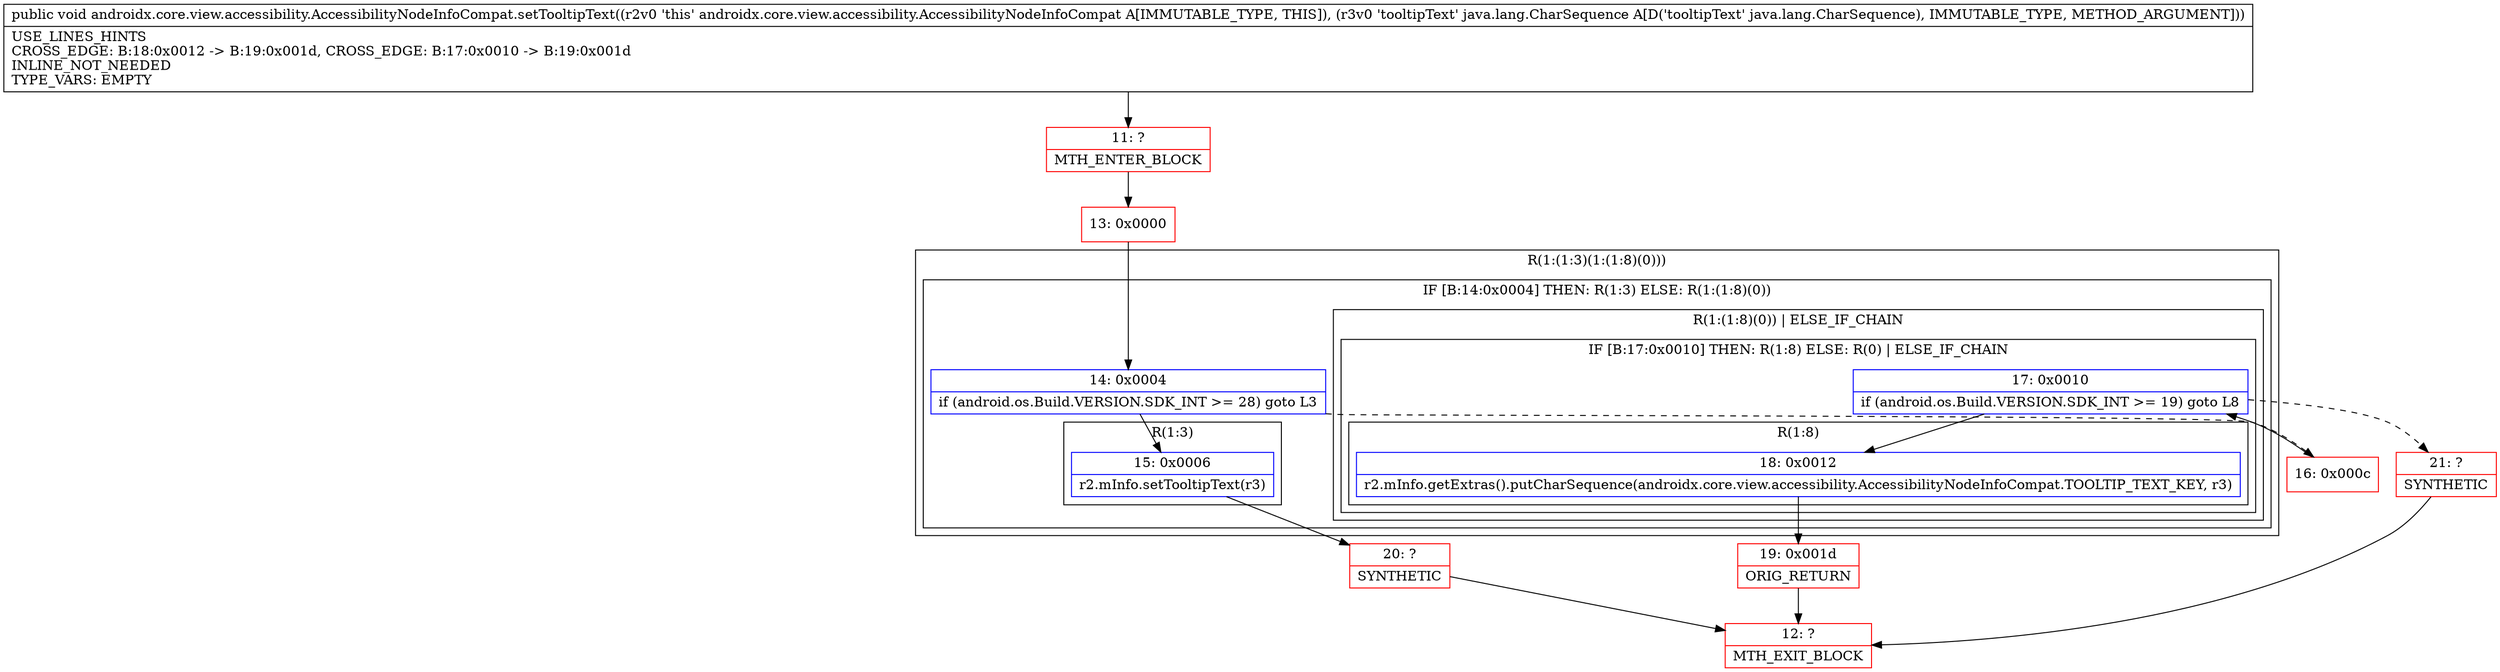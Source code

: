 digraph "CFG forandroidx.core.view.accessibility.AccessibilityNodeInfoCompat.setTooltipText(Ljava\/lang\/CharSequence;)V" {
subgraph cluster_Region_1858016137 {
label = "R(1:(1:3)(1:(1:8)(0)))";
node [shape=record,color=blue];
subgraph cluster_IfRegion_1665013074 {
label = "IF [B:14:0x0004] THEN: R(1:3) ELSE: R(1:(1:8)(0))";
node [shape=record,color=blue];
Node_14 [shape=record,label="{14\:\ 0x0004|if (android.os.Build.VERSION.SDK_INT \>= 28) goto L3\l}"];
subgraph cluster_Region_1882251533 {
label = "R(1:3)";
node [shape=record,color=blue];
Node_15 [shape=record,label="{15\:\ 0x0006|r2.mInfo.setTooltipText(r3)\l}"];
}
subgraph cluster_Region_2042414672 {
label = "R(1:(1:8)(0)) | ELSE_IF_CHAIN\l";
node [shape=record,color=blue];
subgraph cluster_IfRegion_1871290805 {
label = "IF [B:17:0x0010] THEN: R(1:8) ELSE: R(0) | ELSE_IF_CHAIN\l";
node [shape=record,color=blue];
Node_17 [shape=record,label="{17\:\ 0x0010|if (android.os.Build.VERSION.SDK_INT \>= 19) goto L8\l}"];
subgraph cluster_Region_2081336723 {
label = "R(1:8)";
node [shape=record,color=blue];
Node_18 [shape=record,label="{18\:\ 0x0012|r2.mInfo.getExtras().putCharSequence(androidx.core.view.accessibility.AccessibilityNodeInfoCompat.TOOLTIP_TEXT_KEY, r3)\l}"];
}
subgraph cluster_Region_197198742 {
label = "R(0)";
node [shape=record,color=blue];
}
}
}
}
}
Node_11 [shape=record,color=red,label="{11\:\ ?|MTH_ENTER_BLOCK\l}"];
Node_13 [shape=record,color=red,label="{13\:\ 0x0000}"];
Node_20 [shape=record,color=red,label="{20\:\ ?|SYNTHETIC\l}"];
Node_12 [shape=record,color=red,label="{12\:\ ?|MTH_EXIT_BLOCK\l}"];
Node_16 [shape=record,color=red,label="{16\:\ 0x000c}"];
Node_19 [shape=record,color=red,label="{19\:\ 0x001d|ORIG_RETURN\l}"];
Node_21 [shape=record,color=red,label="{21\:\ ?|SYNTHETIC\l}"];
MethodNode[shape=record,label="{public void androidx.core.view.accessibility.AccessibilityNodeInfoCompat.setTooltipText((r2v0 'this' androidx.core.view.accessibility.AccessibilityNodeInfoCompat A[IMMUTABLE_TYPE, THIS]), (r3v0 'tooltipText' java.lang.CharSequence A[D('tooltipText' java.lang.CharSequence), IMMUTABLE_TYPE, METHOD_ARGUMENT]))  | USE_LINES_HINTS\lCROSS_EDGE: B:18:0x0012 \-\> B:19:0x001d, CROSS_EDGE: B:17:0x0010 \-\> B:19:0x001d\lINLINE_NOT_NEEDED\lTYPE_VARS: EMPTY\l}"];
MethodNode -> Node_11;Node_14 -> Node_15;
Node_14 -> Node_16[style=dashed];
Node_15 -> Node_20;
Node_17 -> Node_18;
Node_17 -> Node_21[style=dashed];
Node_18 -> Node_19;
Node_11 -> Node_13;
Node_13 -> Node_14;
Node_20 -> Node_12;
Node_16 -> Node_17;
Node_19 -> Node_12;
Node_21 -> Node_12;
}

